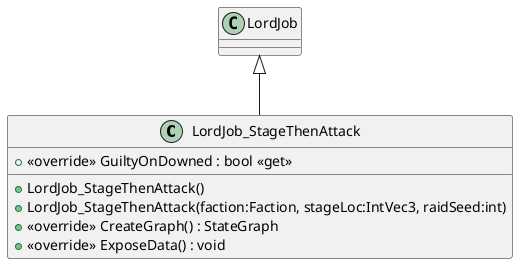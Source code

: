 @startuml
class LordJob_StageThenAttack {
    + <<override>> GuiltyOnDowned : bool <<get>>
    + LordJob_StageThenAttack()
    + LordJob_StageThenAttack(faction:Faction, stageLoc:IntVec3, raidSeed:int)
    + <<override>> CreateGraph() : StateGraph
    + <<override>> ExposeData() : void
}
LordJob <|-- LordJob_StageThenAttack
@enduml
